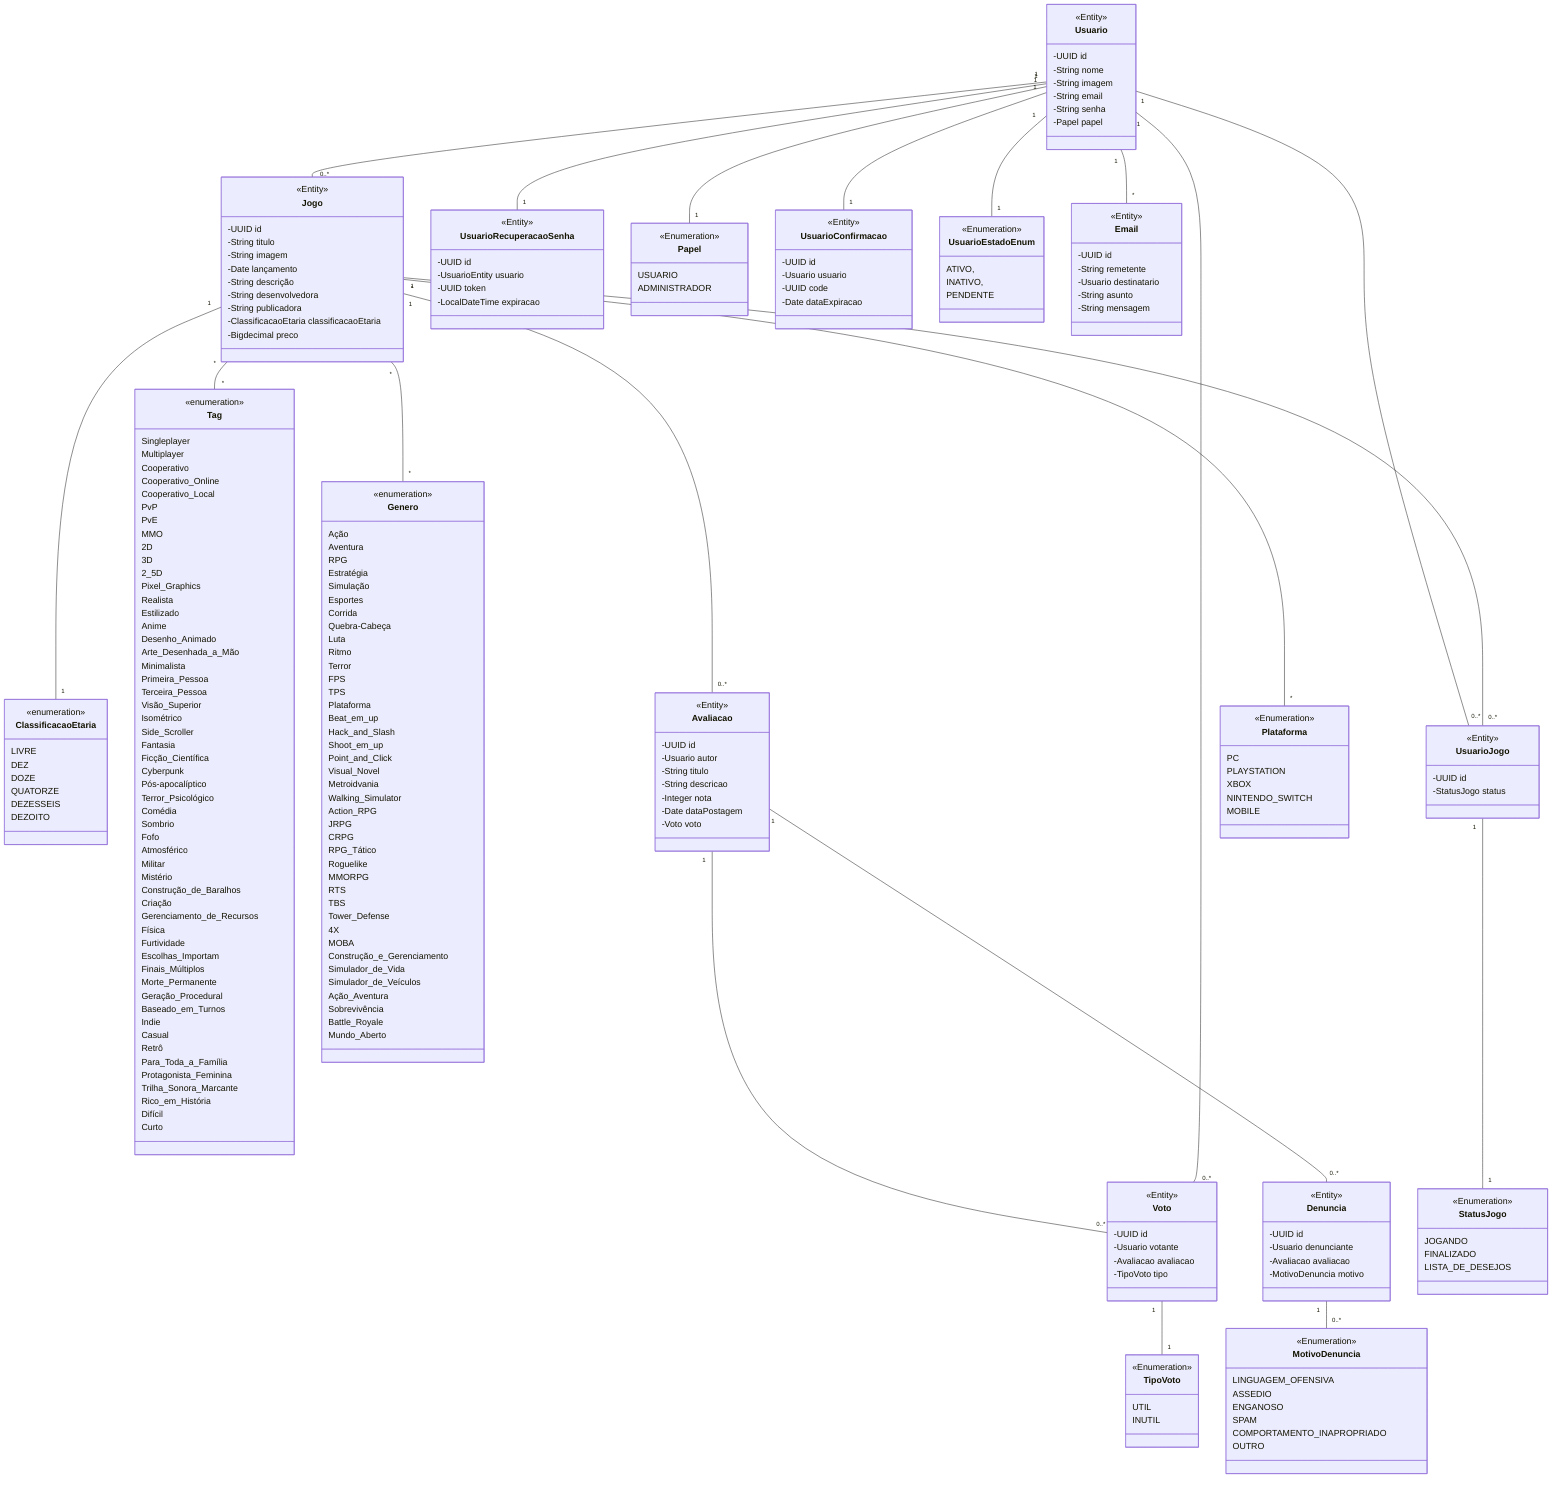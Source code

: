 classDiagram
    
    class Jogo{
        <<Entity>>
        -UUID id
        -String titulo
        -String imagem 
        -Date   lançamento
        -String descrição
        -String desenvolvedora
        -String publicadora
        -ClassificacaoEtaria classificacaoEtaria
        -Bigdecimal preco
    }

    class ClassificacaoEtaria {
        <<enumeration>>
        LIVRE
        DEZ
        DOZE
        QUATORZE
        DEZESSEIS
        DEZOITO
    }

    class Tag {
        <<enumeration>>
        
        Singleplayer
        Multiplayer
        Cooperativo
        Cooperativo_Online
        Cooperativo_Local
        PvP
        PvE
        MMO
        
        2D
        3D
        2_5D
        Pixel_Graphics
        Realista
        Estilizado
        Anime
        Desenho_Animado
        Arte_Desenhada_a_Mão
        Minimalista
        
        Primeira_Pessoa
        Terceira_Pessoa
        Visão_Superior
        Isométrico
        Side_Scroller
        
        Fantasia
        Ficção_Científica
        Cyberpunk
        Pós-apocalíptico
        Terror_Psicológico
        Comédia
        Sombrio
        Fofo
        Atmosférico
        Militar
        Mistério
        
        Construção_de_Baralhos
        Criação
        Gerenciamento_de_Recursos
        Física
        Furtividade
        Escolhas_Importam
        Finais_Múltiplos
        Morte_Permanente
        Geração_Procedural
        Baseado_em_Turnos
        
        Indie
        Casual
        Retrô
        Para_Toda_a_Família
        Protagonista_Feminina
        Trilha_Sonora_Marcante
        Rico_em_História
        Difícil
        Curto
    }

    class Genero{
        <<enumeration>>
        Ação
        Aventura
        RPG
        Estratégia
        Simulação
        Esportes
        Corrida
        Quebra-Cabeça
        Luta
        Ritmo
        Terror
        
        FPS
        TPS
        Plataforma
        Beat_em_up
        Hack_and_Slash
        Shoot_em_up
        
        Point_and_Click
        Visual_Novel
        Metroidvania
        Walking_Simulator
        
        Action_RPG
        JRPG
        CRPG
        RPG_Tático
        Roguelike
        MMORPG
        
        RTS
        TBS
        Tower_Defense
        4X
        MOBA
        
        Construção_e_Gerenciamento
        Simulador_de_Vida
        Simulador_de_Veículos
        
        Ação_Aventura
        Sobrevivência
        Battle_Royale
        Mundo_Aberto
    }

    class Usuario{
        <<Entity>>
        -UUID id
        -String nome
        -String imagem
        -String email
        -String senha
        -Papel papel
    }

    class Avaliacao{
        <<Entity>>
        -UUID id
        -Usuario autor
        -String titulo
        -String descricao
        -Integer nota
        -Date dataPostagem
        -Voto voto
    }

    class Voto {
        <<Entity>>
        -UUID id
        -Usuario votante
        -Avaliacao avaliacao
        -TipoVoto tipo
    }
    class UsuarioRecuperacaoSenha {
        <<Entity>>
        -UUID id
        -UsuarioEntity usuario
        -UUID token
        -LocalDateTime expiracao
    }
    class Denuncia {
        <<Entity>>
        -UUID id
        -Usuario denunciante
        -Avaliacao avaliacao
        -MotivoDenuncia motivo
    }

    class UsuarioJogo {
        <<Entity>>
        -UUID id
        -StatusJogo status
    }

    class StatusJogo {
        <<Enumeration>>
        JOGANDO
        FINALIZADO
        LISTA_DE_DESEJOS
    }


    class TipoVoto {
        <<Enumeration>>
        UTIL
        INUTIL
    }

    class Papel {
        <<Enumeration>>
        USUARIO
        ADMINISTRADOR
    }

    class Plataforma{
        <<Enumeration>>
        PC
        PLAYSTATION
        XBOX
        NINTENDO_SWITCH
        MOBILE
    }

    class UsuarioConfirmacao{
        <<Entity>>
        -UUID id
        -Usuario usuario
        -UUID code
        -Date dataExpiracao
    }

    class UsuarioEstadoEnum {
        <<Enumeration>>
        ATIVO,
        INATIVO,
        PENDENTE
    }

    class Email{
        <<Entity>>
        -UUID id
        -String remetente
        -Usuario destinatario
        -String asunto
        -String mensagem
    }


    class MotivoDenuncia {
        <<Enumeration>>
        LINGUAGEM_OFENSIVA
        ASSEDIO
        ENGANOSO
        SPAM
        COMPORTAMENTO_INAPROPRIADO
        OUTRO
    }

Jogo "1" -- "0..*" Avaliacao
Usuario "1" -- "0..*" Jogo 
Avaliacao "1" -- "0..*" Voto 
Avaliacao "1" -- "0..*" Denuncia 
Denuncia "1" -- "0..*" MotivoDenuncia 
Usuario "1" -- "0..*" Voto 

UsuarioJogo "1" -- "1" StatusJogo
Usuario "1" -- "0..*" UsuarioJogo
Jogo "1" -- "0..*" UsuarioJogo

Jogo "*" -- "*" Plataforma
Jogo "*" -- "*" Genero
Jogo "*" -- "*" Tag
Jogo "1" -- "1" ClassificacaoEtaria

Voto "1" -- "1" TipoVoto

Usuario "1" -- "1" Papel
Usuario "1" -- "1" UsuarioConfirmacao
Usuario "1" -- "1" UsuarioEstadoEnum
Usuario "1" -- "1" UsuarioRecuperacaoSenha
Usuario "1" -- "*" Email